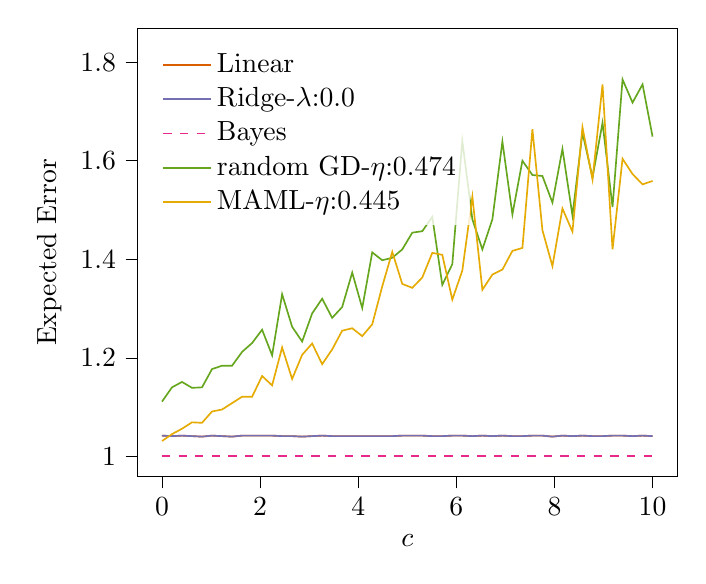 % This file was created with tikzplotlib v0.10.1.
\begin{tikzpicture}

\definecolor{chocolate217952}{RGB}{217,95,2}
\definecolor{darkcyan27158119}{RGB}{27,158,119}
\definecolor{darkgoldenrod16611829}{RGB}{166,118,29}
\definecolor{darkgray176}{RGB}{176,176,176}
\definecolor{deeppink23141138}{RGB}{231,41,138}
\definecolor{lightslategray117112179}{RGB}{117,112,179}
\definecolor{olivedrab10216630}{RGB}{102,166,30}
\definecolor{orange2301712}{RGB}{230,171,2}

\begin{axis}[
legend cell align={left},
legend style={
  fill opacity=0.8,
  draw opacity=1,
  text opacity=1,
  at={(0.03,0.97)},
  anchor=north west,
  draw=none
},
tick align=outside,
tick pos=left,
x grid style={darkgray176},
xlabel={\(\displaystyle c\)},
xmin=-0.5, xmax=10.5,
xtick style={color=black},
y grid style={darkgray176},
ylabel={Expected Error},
ymin=0.959, ymax=1.869,
ytick style={color=black}
]

\addplot [semithick, chocolate217952]
table {%
0 1.042
0.204 1.041
0.408 1.042
0.612 1.041
0.816 1.04
1.02 1.042
1.224 1.041
1.429 1.04
1.633 1.042
1.837 1.042
2.041 1.042
2.245 1.042
2.449 1.041
2.653 1.041
2.857 1.04
3.061 1.041
3.265 1.042
3.469 1.041
3.673 1.041
3.878 1.041
4.082 1.041
4.286 1.041
4.49 1.041
4.694 1.041
4.898 1.042
5.102 1.042
5.306 1.042
5.51 1.041
5.714 1.041
5.918 1.042
6.122 1.042
6.327 1.041
6.531 1.042
6.735 1.041
6.939 1.042
7.143 1.041
7.347 1.041
7.551 1.042
7.755 1.042
7.959 1.04
8.163 1.042
8.367 1.041
8.571 1.042
8.776 1.041
8.98 1.041
9.184 1.042
9.388 1.042
9.592 1.041
9.796 1.042
10 1.041
};
\addlegendentry{Linear}
\addplot [semithick, lightslategray117112179]
table {%
0 1.042
0.204 1.041
0.408 1.042
0.612 1.041
0.816 1.04
1.02 1.042
1.224 1.041
1.429 1.04
1.633 1.042
1.837 1.042
2.041 1.042
2.245 1.042
2.449 1.041
2.653 1.041
2.857 1.04
3.061 1.041
3.265 1.042
3.469 1.041
3.673 1.041
3.878 1.041
4.082 1.041
4.286 1.041
4.49 1.041
4.694 1.041
4.898 1.042
5.102 1.042
5.306 1.042
5.51 1.041
5.714 1.041
5.918 1.042
6.122 1.042
6.327 1.041
6.531 1.042
6.735 1.041
6.939 1.042
7.143 1.041
7.347 1.041
7.551 1.042
7.755 1.042
7.959 1.04
8.163 1.042
8.367 1.041
8.571 1.042
8.776 1.041
8.98 1.041
9.184 1.042
9.388 1.042
9.592 1.041
9.796 1.042
10 1.041
};
\addlegendentry{Ridge-$\lambda$:0.0}
\addplot [semithick, deeppink23141138, dashed]
table {%
0 1.0
0.204 1.0
0.408 1.0
0.612 1.0
0.816 1.0
1.02 1.0
1.224 1.0
1.429 1.0
1.633 1.0
1.837 1.0
2.041 1.0
2.245 1.0
2.449 1.0
2.653 1.0
2.857 1.0
3.061 1.0
3.265 1.0
3.469 1.0
3.673 1.0
3.878 1.0
4.082 1.0
4.286 1.0
4.49 1.0
4.694 1.0
4.898 1.0
5.102 1.0
5.306 1.0
5.51 1.0
5.714 1.0
5.918 1.0
6.122 1.0
6.327 1.0
6.531 1.0
6.735 1.0
6.939 1.0
7.143 1.0
7.347 1.0
7.551 1.0
7.755 1.0
7.959 1.0
8.163 1.0
8.367 1.0
8.571 1.0
8.776 1.0
8.98 1.0
9.184 1.0
9.388 1.0
9.592 1.0
9.796 1.0
10 1.0
};
\addlegendentry{Bayes}
\addplot [semithick, olivedrab10216630]
table {%
0 1.111
0.204 1.14
0.408 1.151
0.612 1.139
0.816 1.14
1.02 1.177
1.224 1.184
1.429 1.184
1.633 1.212
1.837 1.23
2.041 1.257
2.245 1.205
2.449 1.329
2.653 1.263
2.857 1.233
3.061 1.29
3.265 1.32
3.469 1.281
3.673 1.303
3.878 1.373
4.082 1.301
4.286 1.414
4.49 1.398
4.694 1.403
4.898 1.42
5.102 1.454
5.306 1.457
5.51 1.486
5.714 1.348
5.918 1.39
6.122 1.64
6.327 1.481
6.531 1.42
6.735 1.481
6.939 1.639
7.143 1.491
7.347 1.6
7.551 1.571
7.755 1.569
7.959 1.515
8.163 1.624
8.367 1.489
8.571 1.657
8.776 1.566
8.98 1.677
9.184 1.506
9.388 1.765
9.592 1.718
9.796 1.755
10 1.649
};
\addlegendentry{random GD-$\eta$:0.474}
\addplot [semithick, orange2301712]
table {%
0 1.031
0.204 1.045
0.408 1.056
0.612 1.069
0.816 1.068
1.02 1.091
1.224 1.095
1.429 1.108
1.633 1.121
1.837 1.121
2.041 1.163
2.245 1.144
2.449 1.221
2.653 1.157
2.857 1.206
3.061 1.229
3.265 1.187
3.469 1.217
3.673 1.255
3.878 1.26
4.082 1.244
4.286 1.268
4.49 1.345
4.694 1.415
4.898 1.35
5.102 1.342
5.306 1.363
5.51 1.413
5.714 1.409
5.918 1.318
6.122 1.377
6.327 1.527
6.531 1.338
6.735 1.369
6.939 1.379
7.143 1.417
7.347 1.423
7.551 1.664
7.755 1.459
7.959 1.386
8.163 1.503
8.367 1.456
8.571 1.668
8.776 1.562
8.98 1.755
9.184 1.42
9.388 1.604
9.592 1.573
9.796 1.552
10 1.559
};
\addlegendentry{MAML-$\eta$:0.445}

\end{axis}

\end{tikzpicture}
